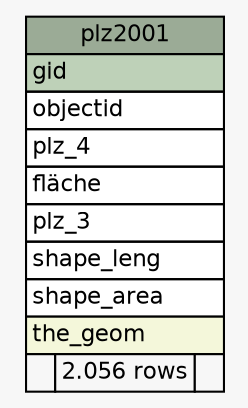 // dot 2.38.0 on Windows 8 6.2
// SchemaSpy rev 590
digraph "plz2001" {
  graph [
    rankdir="RL"
    bgcolor="#f7f7f7"
    nodesep="0.18"
    ranksep="0.46"
    fontname="Helvetica"
    fontsize="11"
  ];
  node [
    fontname="Helvetica"
    fontsize="11"
    shape="plaintext"
  ];
  edge [
    arrowsize="0.8"
  ];
  "plz2001" [
    label=<
    <TABLE BORDER="0" CELLBORDER="1" CELLSPACING="0" BGCOLOR="#ffffff">
      <TR><TD COLSPAN="3" BGCOLOR="#9bab96" ALIGN="CENTER">plz2001</TD></TR>
      <TR><TD PORT="gid" COLSPAN="3" BGCOLOR="#bed1b8" ALIGN="LEFT">gid</TD></TR>
      <TR><TD PORT="objectid" COLSPAN="3" ALIGN="LEFT">objectid</TD></TR>
      <TR><TD PORT="plz_4" COLSPAN="3" ALIGN="LEFT">plz_4</TD></TR>
      <TR><TD PORT="fläche" COLSPAN="3" ALIGN="LEFT">fläche</TD></TR>
      <TR><TD PORT="plz_3" COLSPAN="3" ALIGN="LEFT">plz_3</TD></TR>
      <TR><TD PORT="shape_leng" COLSPAN="3" ALIGN="LEFT">shape_leng</TD></TR>
      <TR><TD PORT="shape_area" COLSPAN="3" ALIGN="LEFT">shape_area</TD></TR>
      <TR><TD PORT="the_geom" COLSPAN="3" BGCOLOR="#f4f7da" ALIGN="LEFT">the_geom</TD></TR>
      <TR><TD ALIGN="LEFT" BGCOLOR="#f7f7f7">  </TD><TD ALIGN="RIGHT" BGCOLOR="#f7f7f7">2.056 rows</TD><TD ALIGN="RIGHT" BGCOLOR="#f7f7f7">  </TD></TR>
    </TABLE>>
    URL="tables/plz2001.html"
    tooltip="plz2001"
  ];
}
